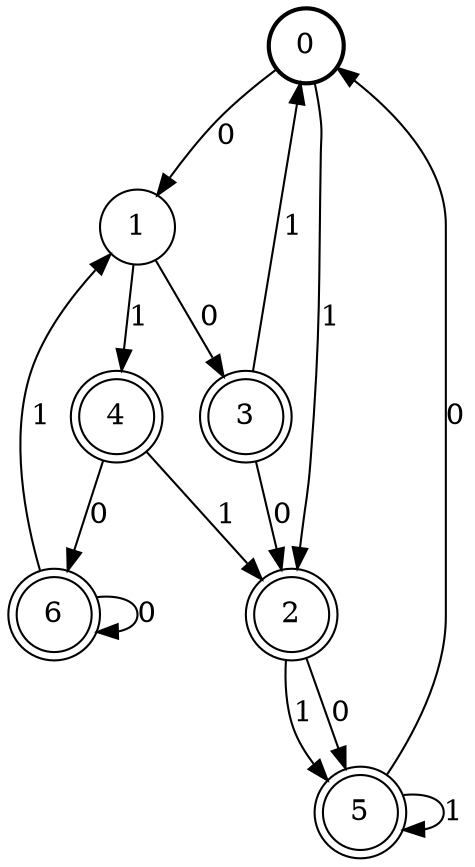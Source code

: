 digraph Automat {
    node [shape = circle];
    0 [style = "bold"];
    0 -> 1 [label = "0"];
    0 -> 2 [label = "1"];
    1 -> 3 [label = "0"];
    1 -> 4 [label = "1"];
    2 [peripheries=2]
    2 -> 5 [label = "0"];
    2 -> 5 [label = "1"];
    3 [peripheries=2]
    3 -> 2 [label = "0"];
    3 -> 0 [label = "1"];
    4 [peripheries=2]
    4 -> 6 [label = "0"];
    4 -> 2 [label = "1"];
    5 [peripheries=2]
    5 -> 0 [label = "0"];
    5 -> 5 [label = "1"];
    6 [peripheries=2]
    6 -> 6 [label = "0"];
    6 -> 1 [label = "1"];
}
